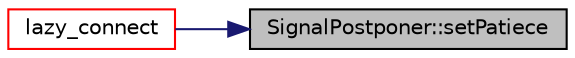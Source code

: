 digraph "SignalPostponer::setPatiece"
{
 // LATEX_PDF_SIZE
  edge [fontname="Helvetica",fontsize="10",labelfontname="Helvetica",labelfontsize="10"];
  node [fontname="Helvetica",fontsize="10",shape=record];
  rankdir="RL";
  Node1 [label="SignalPostponer::setPatiece",height=0.2,width=0.4,color="black", fillcolor="grey75", style="filled", fontcolor="black",tooltip=" "];
  Node1 -> Node2 [dir="back",color="midnightblue",fontsize="10",style="solid",fontname="Helvetica"];
  Node2 [label="lazy_connect",height=0.2,width=0.4,color="red", fillcolor="white", style="filled",URL="$signal__postponer_8hpp.html#abe66cbd029d63c7ed5b45b8b8e29ebd1",tooltip="Create lazy Qt connection between signal and slot."];
}
